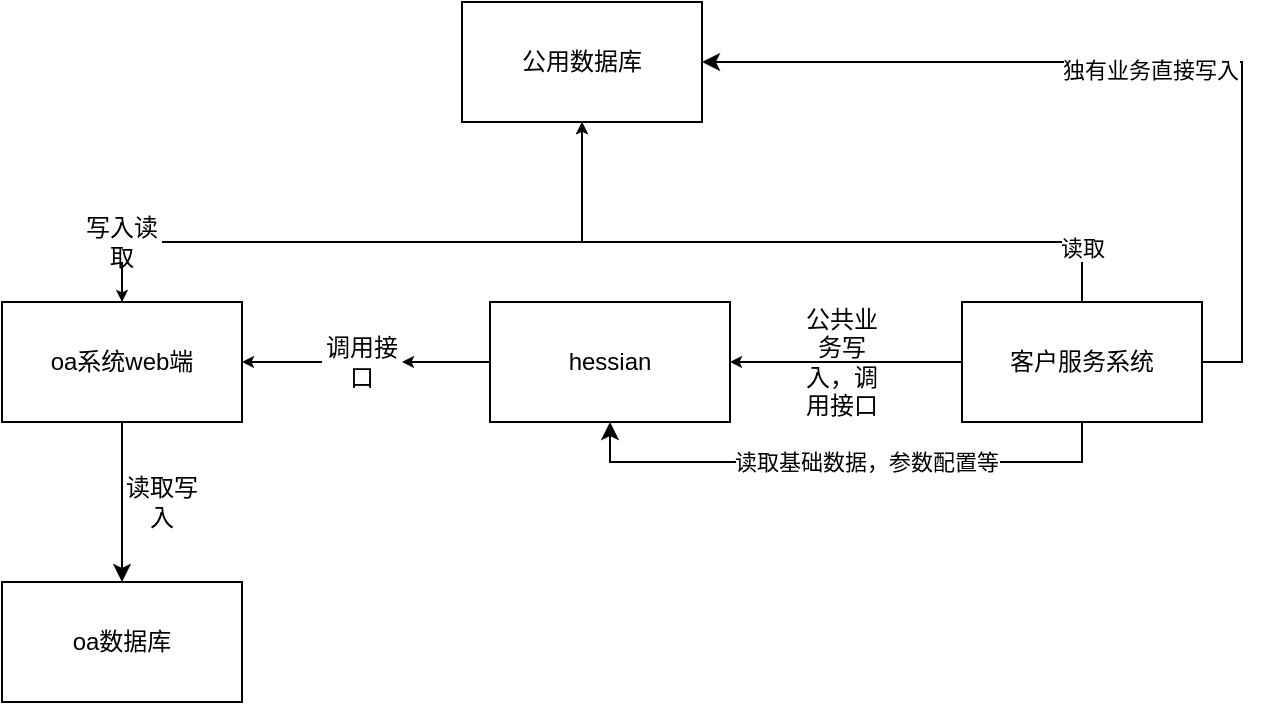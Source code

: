 <mxfile version="14.2.9" type="github">
  <diagram id="UE8eQSSXFoSJiq7shUUV" name="Page-1">
    <mxGraphModel dx="868" dy="450" grid="1" gridSize="10" guides="1" tooltips="1" connect="1" arrows="1" fold="1" page="1" pageScale="1" pageWidth="827" pageHeight="1169" math="0" shadow="0">
      <root>
        <mxCell id="0" />
        <mxCell id="1" parent="0" />
        <mxCell id="14kvWUV_quERHJc_PtYc-1" value="公用数据库" style="rounded=0;whiteSpace=wrap;html=1;" parent="1" vertex="1">
          <mxGeometry x="340" y="130" width="120" height="60" as="geometry" />
        </mxCell>
        <mxCell id="i0fkb7L7ZnLaU_ZSNFZ2-9" value="" style="edgeStyle=orthogonalEdgeStyle;rounded=0;orthogonalLoop=1;jettySize=auto;html=1;" edge="1" parent="1" source="14kvWUV_quERHJc_PtYc-2" target="i0fkb7L7ZnLaU_ZSNFZ2-8">
          <mxGeometry relative="1" as="geometry">
            <Array as="points">
              <mxPoint x="170" y="380" />
              <mxPoint x="170" y="380" />
            </Array>
          </mxGeometry>
        </mxCell>
        <mxCell id="14kvWUV_quERHJc_PtYc-2" value="oa系统web端" style="rounded=0;whiteSpace=wrap;html=1;" parent="1" vertex="1">
          <mxGeometry x="110" y="280" width="120" height="60" as="geometry" />
        </mxCell>
        <mxCell id="d7TN0npvr_UU3JJ0cC5B-6" style="edgeStyle=orthogonalEdgeStyle;rounded=0;orthogonalLoop=1;jettySize=auto;html=1;entryX=1;entryY=0.5;entryDx=0;entryDy=0;startSize=3;endSize=3;" parent="1" source="d7TN0npvr_UU3JJ0cC5B-7" target="14kvWUV_quERHJc_PtYc-2" edge="1">
          <mxGeometry relative="1" as="geometry" />
        </mxCell>
        <mxCell id="14kvWUV_quERHJc_PtYc-5" value="hessian" style="rounded=0;whiteSpace=wrap;html=1;" parent="1" vertex="1">
          <mxGeometry x="354" y="280" width="120" height="60" as="geometry" />
        </mxCell>
        <mxCell id="d7TN0npvr_UU3JJ0cC5B-1" style="edgeStyle=orthogonalEdgeStyle;rounded=0;orthogonalLoop=1;jettySize=auto;html=1;startSize=3;endSize=3;" parent="1" source="14kvWUV_quERHJc_PtYc-6" target="14kvWUV_quERHJc_PtYc-1" edge="1">
          <mxGeometry relative="1" as="geometry">
            <Array as="points">
              <mxPoint x="650" y="250" />
              <mxPoint x="400" y="250" />
            </Array>
          </mxGeometry>
        </mxCell>
        <mxCell id="d7TN0npvr_UU3JJ0cC5B-3" value="读取" style="edgeLabel;html=1;align=center;verticalAlign=middle;resizable=0;points=[];" parent="d7TN0npvr_UU3JJ0cC5B-1" vertex="1" connectable="0">
          <mxGeometry x="-0.841" relative="1" as="geometry">
            <mxPoint as="offset" />
          </mxGeometry>
        </mxCell>
        <mxCell id="d7TN0npvr_UU3JJ0cC5B-4" value="" style="edgeStyle=orthogonalEdgeStyle;rounded=0;orthogonalLoop=1;jettySize=auto;html=1;startSize=3;endSize=3;" parent="1" source="14kvWUV_quERHJc_PtYc-6" target="14kvWUV_quERHJc_PtYc-5" edge="1">
          <mxGeometry relative="1" as="geometry" />
        </mxCell>
        <mxCell id="i0fkb7L7ZnLaU_ZSNFZ2-2" style="edgeStyle=orthogonalEdgeStyle;rounded=0;orthogonalLoop=1;jettySize=auto;html=1;exitX=1;exitY=0.5;exitDx=0;exitDy=0;entryX=1;entryY=0.5;entryDx=0;entryDy=0;" edge="1" parent="1" source="14kvWUV_quERHJc_PtYc-6" target="14kvWUV_quERHJc_PtYc-1">
          <mxGeometry relative="1" as="geometry" />
        </mxCell>
        <mxCell id="i0fkb7L7ZnLaU_ZSNFZ2-3" value="独有业务直接写入" style="edgeLabel;html=1;align=center;verticalAlign=middle;resizable=0;points=[];" vertex="1" connectable="0" parent="i0fkb7L7ZnLaU_ZSNFZ2-2">
          <mxGeometry x="-0.018" y="4" relative="1" as="geometry">
            <mxPoint as="offset" />
          </mxGeometry>
        </mxCell>
        <mxCell id="i0fkb7L7ZnLaU_ZSNFZ2-6" style="edgeStyle=orthogonalEdgeStyle;rounded=0;orthogonalLoop=1;jettySize=auto;html=1;exitX=0.5;exitY=1;exitDx=0;exitDy=0;entryX=0.5;entryY=1;entryDx=0;entryDy=0;" edge="1" parent="1" source="14kvWUV_quERHJc_PtYc-6" target="14kvWUV_quERHJc_PtYc-5">
          <mxGeometry relative="1" as="geometry" />
        </mxCell>
        <mxCell id="i0fkb7L7ZnLaU_ZSNFZ2-7" value="读取基础数据，参数配置等" style="edgeLabel;html=1;align=center;verticalAlign=middle;resizable=0;points=[];" vertex="1" connectable="0" parent="i0fkb7L7ZnLaU_ZSNFZ2-6">
          <mxGeometry x="-0.072" relative="1" as="geometry">
            <mxPoint as="offset" />
          </mxGeometry>
        </mxCell>
        <mxCell id="14kvWUV_quERHJc_PtYc-6" value="客户服务系统" style="rounded=0;whiteSpace=wrap;html=1;" parent="1" vertex="1">
          <mxGeometry x="590" y="280" width="120" height="60" as="geometry" />
        </mxCell>
        <mxCell id="14kvWUV_quERHJc_PtYc-35" value="" style="edgeStyle=orthogonalEdgeStyle;rounded=0;orthogonalLoop=1;jettySize=auto;html=1;startSize=3;endSize=3;" parent="1" source="14kvWUV_quERHJc_PtYc-34" target="14kvWUV_quERHJc_PtYc-1" edge="1">
          <mxGeometry relative="1" as="geometry" />
        </mxCell>
        <mxCell id="14kvWUV_quERHJc_PtYc-36" value="" style="edgeStyle=orthogonalEdgeStyle;rounded=0;orthogonalLoop=1;jettySize=auto;html=1;startSize=3;endSize=3;" parent="1" source="14kvWUV_quERHJc_PtYc-34" target="14kvWUV_quERHJc_PtYc-2" edge="1">
          <mxGeometry relative="1" as="geometry" />
        </mxCell>
        <mxCell id="14kvWUV_quERHJc_PtYc-34" value="写入读取" style="text;html=1;strokeColor=none;fillColor=none;align=center;verticalAlign=middle;whiteSpace=wrap;rounded=0;" parent="1" vertex="1">
          <mxGeometry x="150" y="240" width="40" height="20" as="geometry" />
        </mxCell>
        <mxCell id="d7TN0npvr_UU3JJ0cC5B-5" value="公共业务写入，调用接口" style="text;html=1;strokeColor=none;fillColor=none;align=center;verticalAlign=middle;whiteSpace=wrap;rounded=0;" parent="1" vertex="1">
          <mxGeometry x="510" y="300" width="40" height="20" as="geometry" />
        </mxCell>
        <mxCell id="d7TN0npvr_UU3JJ0cC5B-7" value="调用接口" style="text;html=1;strokeColor=none;fillColor=none;align=center;verticalAlign=middle;whiteSpace=wrap;rounded=0;" parent="1" vertex="1">
          <mxGeometry x="270" y="300" width="40" height="20" as="geometry" />
        </mxCell>
        <mxCell id="d7TN0npvr_UU3JJ0cC5B-8" style="edgeStyle=orthogonalEdgeStyle;rounded=0;orthogonalLoop=1;jettySize=auto;html=1;entryX=1;entryY=0.5;entryDx=0;entryDy=0;startSize=3;endSize=3;" parent="1" source="14kvWUV_quERHJc_PtYc-5" target="d7TN0npvr_UU3JJ0cC5B-7" edge="1">
          <mxGeometry relative="1" as="geometry">
            <mxPoint x="354" y="310" as="sourcePoint" />
            <mxPoint x="230" y="310" as="targetPoint" />
          </mxGeometry>
        </mxCell>
        <mxCell id="i0fkb7L7ZnLaU_ZSNFZ2-8" value="oa数据库" style="rounded=0;whiteSpace=wrap;html=1;" vertex="1" parent="1">
          <mxGeometry x="110" y="420" width="120" height="60" as="geometry" />
        </mxCell>
        <mxCell id="i0fkb7L7ZnLaU_ZSNFZ2-10" value="读取写入" style="text;html=1;strokeColor=none;fillColor=none;align=center;verticalAlign=middle;whiteSpace=wrap;rounded=0;" vertex="1" parent="1">
          <mxGeometry x="170" y="370" width="40" height="20" as="geometry" />
        </mxCell>
      </root>
    </mxGraphModel>
  </diagram>
</mxfile>
